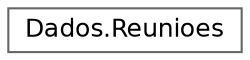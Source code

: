 digraph "Graphical Class Hierarchy"
{
 // LATEX_PDF_SIZE
  bgcolor="transparent";
  edge [fontname=Helvetica,fontsize=12,labelfontname=Helvetica,labelfontsize=10];
  node [fontname=Helvetica,fontsize=12,shape=box,height=0.2,width=0.4];
  rankdir="LR";
  Node0 [id="Node000000",label="Dados.Reunioes",height=0.2,width=0.4,color="grey40", fillcolor="white", style="filled",URL="$class_dados_1_1_reunioes.html",tooltip="Classe responsável por armazenar e gerenciar informações sobre reuniões."];
}
